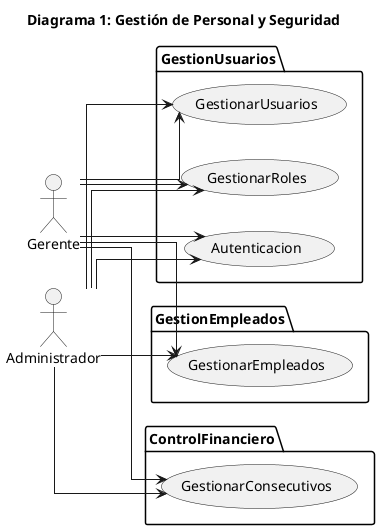 
@startuml
title Diagrama 1: Gestión de Personal y Seguridad
left to right direction
skinparam linetype ortho
skinparam actorMargin 80
skinparam usecaseMargin 70
skinparam usecasePadding 28
skinparam packageMargin 90
skinparam ArrowThickness 1

actor Gerente
actor Administrador

package GestionUsuarios {
  usecase GestionarUsuarios as UC1
  usecase GestionarRoles as UC2
  usecase Autenticacion as UC3
}
package GestionEmpleados {
  usecase GestionarEmpleados as UC9
}
package ControlFinanciero {
  usecase GestionarConsecutivos as UC26
}

Gerente --> UC1
Gerente --> UC2
Gerente --> UC9
Gerente --> UC26
Gerente --> UC3

Administrador --> UC1
Administrador --> UC2
Administrador --> UC9
Administrador --> UC26
Administrador --> UC3
@enduml



-----------------Diagrama 2------------------------------------

@startuml
title Diagrama 2: Inventario y Compras
left to right direction
skinparam linetype ortho
skinparam actorMargin 80
skinparam usecaseMargin 70
skinparam usecasePadding 28
skinparam packageMargin 90
skinparam ArrowThickness 1

actor Administrador
actor Gerente

package GestionInventario {
  usecase GestionarItems as UC5
  usecase GestionarBodegas as UC6
  usecase ControlExistencias as UC7
  usecase ConsultarInventario as UC8
}
package GestionCompras {
  usecase GestionarCompras as UC10
}

Administrador --> UC5
Administrador --> UC6
Administrador --> UC7
Administrador --> UC8
Administrador --> UC10

Gerente --> UC8
@enduml


----------------------------Diagrama 3------------------------------------
@startuml
title Diagrama 3: Atención al Cliente (Venta y Citas)
left to right direction
skinparam linetype ortho
skinparam actorMargin 80
skinparam usecaseMargin 70
skinparam usecasePadding 28
skinparam packageMargin 90
skinparam ArrowThickness 1

actor Cliente
actor Vendedor
actor Administrador

package GestionClientes {
  usecase CRUDClientes as UC4
}
package GestionCitas {
  usecase CrearCitas as UC14
  usecase CoordinarCitas as UC15
  usecase AgendarEnLinea as UC16
}
package GestionCotizaciones {
  usecase CrearCotizaciones as UC23
  usecase CotizacionOnline as UC24
}
package GestionProformas {
  usecase CrearProformas as UC21
  usecase AprobarProformas as UC22
}

' Actores
Vendedor --> UC4
Vendedor --> UC14
Vendedor --> UC21
Vendedor --> UC23

Administrador --> UC14
Administrador --> UC15
Administrador --> UC23
Administrador --> UC21

Cliente --> UC16
Cliente --> UC24

' Include/Extend (cruces necesarios)
UC14 ..> UC4 : include
UC15 ..> UC14 : include
UC21 ..> UC4 : include
UC22 ..> UC21 : include
UC23 ..> UC4 : include

' Catálogo Digital es de otro diagrama: referencia externa
usecase "CatalogoDigital (externo)" as UC33_ext #EEEEEE
UC24 ..> UC33_ext : include
@enduml









----------------------------Diagrama 4------------------------------------
@startuml
title Diagrama 4: Operaciones de Taller y Facturación
left to right direction
skinparam linetype ortho
skinparam actorMargin 80
skinparam usecaseMargin 70
skinparam usecasePadding 28
skinparam packageMargin 90
skinparam ArrowThickness 1

actor Vendedor
actor Administrador
actor Gerente

package GestionServicios {
  usecase RecepcionVehiculos as UC17
  usecase ControlReparaciones as UC18
  usecase SeguimientoReal as UC19
  usecase NotificarCliente as UC20
}
package GestionFacturacion {
  usecase EmitirFacturas as UC11
  usecase EmitirRecibos as UC12
  usecase RealizarAjustes as UC13
}

' Actores
Vendedor --> UC17
Vendedor --> UC18
Vendedor --> UC20
Vendedor --> UC11
Vendedor --> UC12

Administrador --> UC17
Administrador --> UC18
Administrador --> UC20
Administrador --> UC11
Administrador --> UC12
Administrador --> UC13

Gerente --> UC18
Gerente --> UC11
Gerente --> UC12

' Referencias externas para includes
usecase "CRUDClientes (externo)" as UC4_ext #EEEEEE
usecase "ConsultarInventario (externo)" as UC8_ext #EEEEEE

' Include/Extend
UC17 ..> UC4_ext : include
UC18 ..> UC17 : include
UC20 ..> UC17 : include

UC11 ..> UC8_ext : include
UC11 ..> UC4_ext : include
UC12 ..> UC4_ext : include

UC13 ..> UC11 : extend
UC13 ..> UC12 : extend
@enduml


----------------------------------Diagrama 5------------------------------------
@startuml
title Diagrama 5: Reportes y Catálogos Maestros
left to right direction
skinparam linetype ortho
skinparam actorMargin 80
skinparam usecaseMargin 70
skinparam usecasePadding 28
skinparam packageMargin 90
skinparam ArrowThickness 1

actor Gerente
actor Administrador
actor Cliente

package CatalogosMaestros {
  usecase TiposPago as UC27
  usecase Monedas as UC28
  usecase Impuestos as UC29
  usecase UnidadesMedida as UC30
}
package ReportesConsultas {
  usecase ReportesEjecutivos as UC31
  usecase ReportesOperativos as UC32
  usecase CatalogoDigital as UC33
}

Gerente --> UC31
Administrador --> UC27
Administrador --> UC28
Administrador --> UC29
Administrador --> UC30
Administrador --> UC32
Cliente --> UC33
@enduml